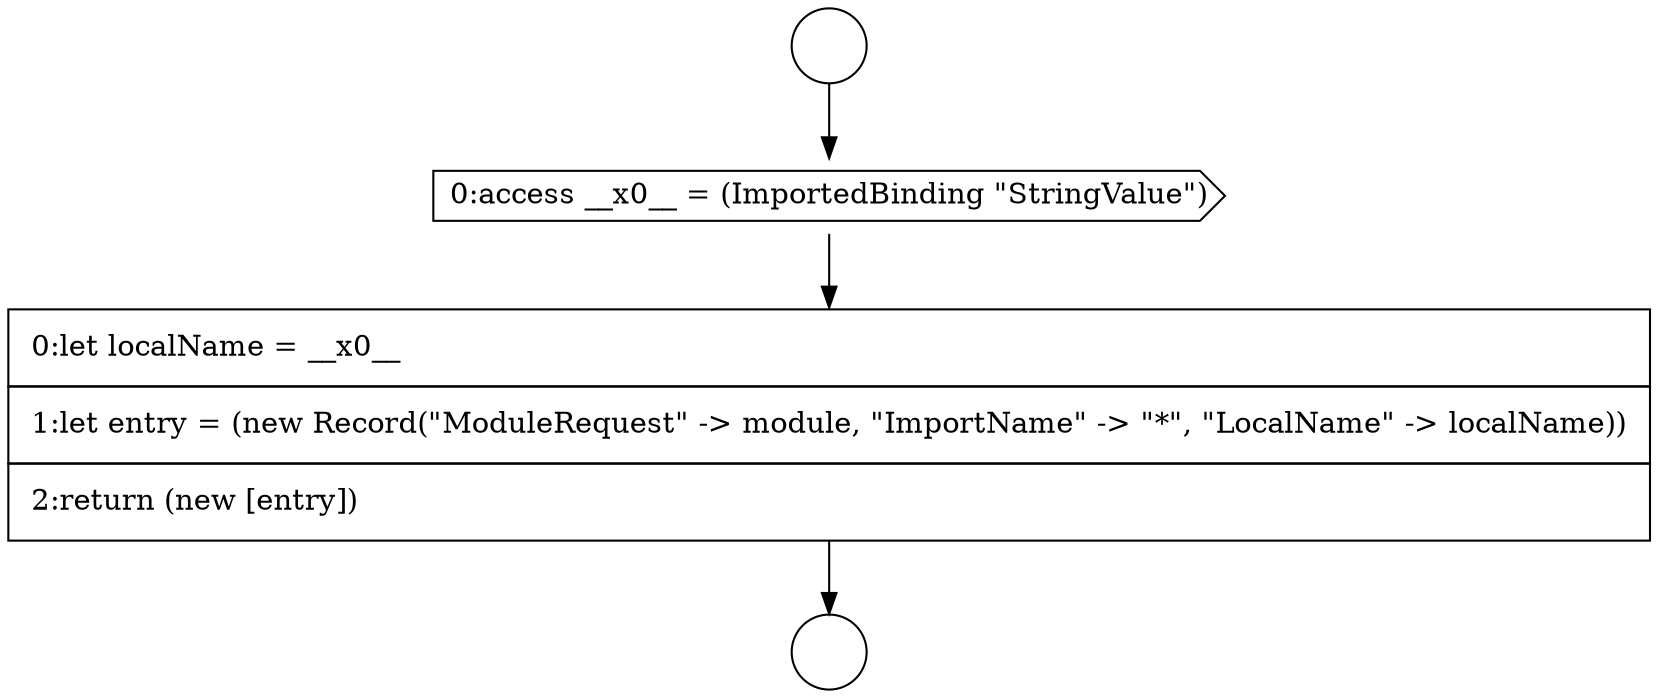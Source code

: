 digraph {
  node9634 [shape=circle label=" " color="black" fillcolor="white" style=filled]
  node9636 [shape=cds, label=<<font color="black">0:access __x0__ = (ImportedBinding &quot;StringValue&quot;)</font>> color="black" fillcolor="white" style=filled]
  node9637 [shape=none, margin=0, label=<<font color="black">
    <table border="0" cellborder="1" cellspacing="0" cellpadding="10">
      <tr><td align="left">0:let localName = __x0__</td></tr>
      <tr><td align="left">1:let entry = (new Record(&quot;ModuleRequest&quot; -&gt; module, &quot;ImportName&quot; -&gt; &quot;*&quot;, &quot;LocalName&quot; -&gt; localName))</td></tr>
      <tr><td align="left">2:return (new [entry])</td></tr>
    </table>
  </font>> color="black" fillcolor="white" style=filled]
  node9635 [shape=circle label=" " color="black" fillcolor="white" style=filled]
  node9634 -> node9636 [ color="black"]
  node9636 -> node9637 [ color="black"]
  node9637 -> node9635 [ color="black"]
}
